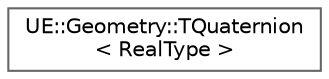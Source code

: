 digraph "Graphical Class Hierarchy"
{
 // INTERACTIVE_SVG=YES
 // LATEX_PDF_SIZE
  bgcolor="transparent";
  edge [fontname=Helvetica,fontsize=10,labelfontname=Helvetica,labelfontsize=10];
  node [fontname=Helvetica,fontsize=10,shape=box,height=0.2,width=0.4];
  rankdir="LR";
  Node0 [id="Node000000",label="UE::Geometry::TQuaternion\l\< RealType \>",height=0.2,width=0.4,color="grey40", fillcolor="white", style="filled",URL="$d7/d55/structUE_1_1Geometry_1_1TQuaternion.html",tooltip=" "];
}
